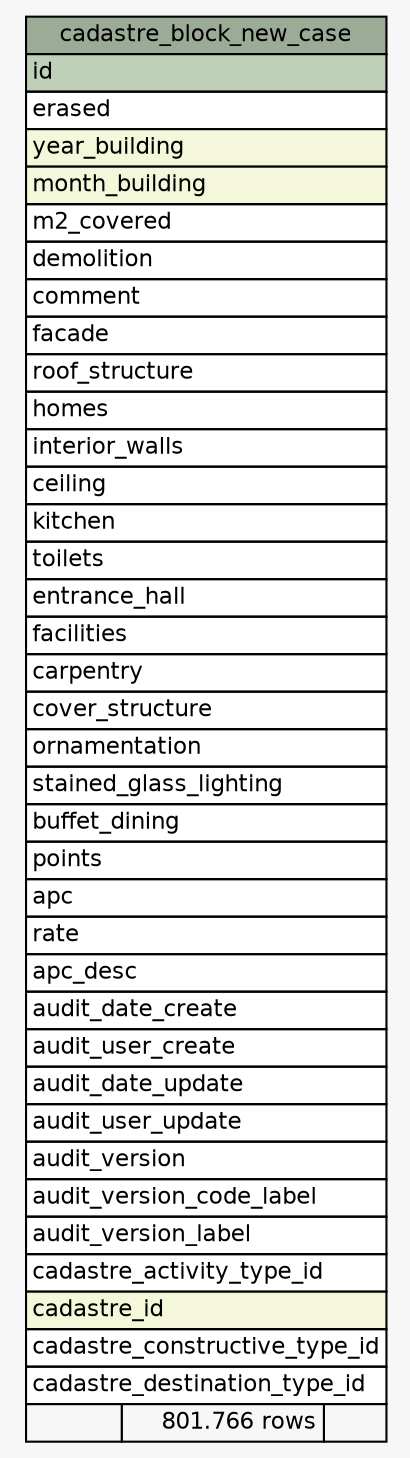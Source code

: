 // dot 2.38.0 on Linux 4.10.0-32-generic
digraph "cadastre_block_new_case" {
  graph [
    rankdir="RL"
    bgcolor="#f7f7f7"
  ];
  node [
    fontname="Helvetica"
    fontsize="11"
    shape="plaintext"
  ];
  edge [
    arrowsize="0.8"
  ];
  "cadastre_block_new_case" [
    label=<
    <TABLE BORDER="0" CELLBORDER="1" CELLSPACING="0" BGCOLOR="#ffffff">
      <TR><TD PORT="cadastre_block_new_case.heading" COLSPAN="3" BGCOLOR="#9bab96" ALIGN="CENTER">cadastre_block_new_case</TD></TR>
      <TR><TD PORT="id" COLSPAN="3" BGCOLOR="#bed1b8" ALIGN="LEFT">id</TD></TR>
      <TR><TD PORT="erased" COLSPAN="3" ALIGN="LEFT">erased</TD></TR>
      <TR><TD PORT="year_building" COLSPAN="3" BGCOLOR="#f4f7da" ALIGN="LEFT">year_building</TD></TR>
      <TR><TD PORT="month_building" COLSPAN="3" BGCOLOR="#f4f7da" ALIGN="LEFT">month_building</TD></TR>
      <TR><TD PORT="m2_covered" COLSPAN="3" ALIGN="LEFT">m2_covered</TD></TR>
      <TR><TD PORT="demolition" COLSPAN="3" ALIGN="LEFT">demolition</TD></TR>
      <TR><TD PORT="comment" COLSPAN="3" ALIGN="LEFT">comment</TD></TR>
      <TR><TD PORT="facade" COLSPAN="3" ALIGN="LEFT">facade</TD></TR>
      <TR><TD PORT="roof_structure" COLSPAN="3" ALIGN="LEFT">roof_structure</TD></TR>
      <TR><TD PORT="homes" COLSPAN="3" ALIGN="LEFT">homes</TD></TR>
      <TR><TD PORT="interior_walls" COLSPAN="3" ALIGN="LEFT">interior_walls</TD></TR>
      <TR><TD PORT="ceiling" COLSPAN="3" ALIGN="LEFT">ceiling</TD></TR>
      <TR><TD PORT="kitchen" COLSPAN="3" ALIGN="LEFT">kitchen</TD></TR>
      <TR><TD PORT="toilets" COLSPAN="3" ALIGN="LEFT">toilets</TD></TR>
      <TR><TD PORT="entrance_hall" COLSPAN="3" ALIGN="LEFT">entrance_hall</TD></TR>
      <TR><TD PORT="facilities" COLSPAN="3" ALIGN="LEFT">facilities</TD></TR>
      <TR><TD PORT="carpentry" COLSPAN="3" ALIGN="LEFT">carpentry</TD></TR>
      <TR><TD PORT="cover_structure" COLSPAN="3" ALIGN="LEFT">cover_structure</TD></TR>
      <TR><TD PORT="ornamentation" COLSPAN="3" ALIGN="LEFT">ornamentation</TD></TR>
      <TR><TD PORT="stained_glass_lighting" COLSPAN="3" ALIGN="LEFT">stained_glass_lighting</TD></TR>
      <TR><TD PORT="buffet_dining" COLSPAN="3" ALIGN="LEFT">buffet_dining</TD></TR>
      <TR><TD PORT="points" COLSPAN="3" ALIGN="LEFT">points</TD></TR>
      <TR><TD PORT="apc" COLSPAN="3" ALIGN="LEFT">apc</TD></TR>
      <TR><TD PORT="rate" COLSPAN="3" ALIGN="LEFT">rate</TD></TR>
      <TR><TD PORT="apc_desc" COLSPAN="3" ALIGN="LEFT">apc_desc</TD></TR>
      <TR><TD PORT="audit_date_create" COLSPAN="3" ALIGN="LEFT">audit_date_create</TD></TR>
      <TR><TD PORT="audit_user_create" COLSPAN="3" ALIGN="LEFT">audit_user_create</TD></TR>
      <TR><TD PORT="audit_date_update" COLSPAN="3" ALIGN="LEFT">audit_date_update</TD></TR>
      <TR><TD PORT="audit_user_update" COLSPAN="3" ALIGN="LEFT">audit_user_update</TD></TR>
      <TR><TD PORT="audit_version" COLSPAN="3" ALIGN="LEFT">audit_version</TD></TR>
      <TR><TD PORT="audit_version_code_label" COLSPAN="3" ALIGN="LEFT">audit_version_code_label</TD></TR>
      <TR><TD PORT="audit_version_label" COLSPAN="3" ALIGN="LEFT">audit_version_label</TD></TR>
      <TR><TD PORT="cadastre_activity_type_id" COLSPAN="3" ALIGN="LEFT">cadastre_activity_type_id</TD></TR>
      <TR><TD PORT="cadastre_id" COLSPAN="3" BGCOLOR="#f4f7da" ALIGN="LEFT">cadastre_id</TD></TR>
      <TR><TD PORT="cadastre_constructive_type_id" COLSPAN="3" ALIGN="LEFT">cadastre_constructive_type_id</TD></TR>
      <TR><TD PORT="cadastre_destination_type_id" COLSPAN="3" ALIGN="LEFT">cadastre_destination_type_id</TD></TR>
      <TR><TD ALIGN="LEFT" BGCOLOR="#f7f7f7">  </TD><TD ALIGN="RIGHT" BGCOLOR="#f7f7f7">801.766 rows</TD><TD ALIGN="RIGHT" BGCOLOR="#f7f7f7">  </TD></TR>
    </TABLE>>
    URL="tables/cadastre_block_new_case.html#"
    tooltip="cadastre_block_new_case"
  ];
}
